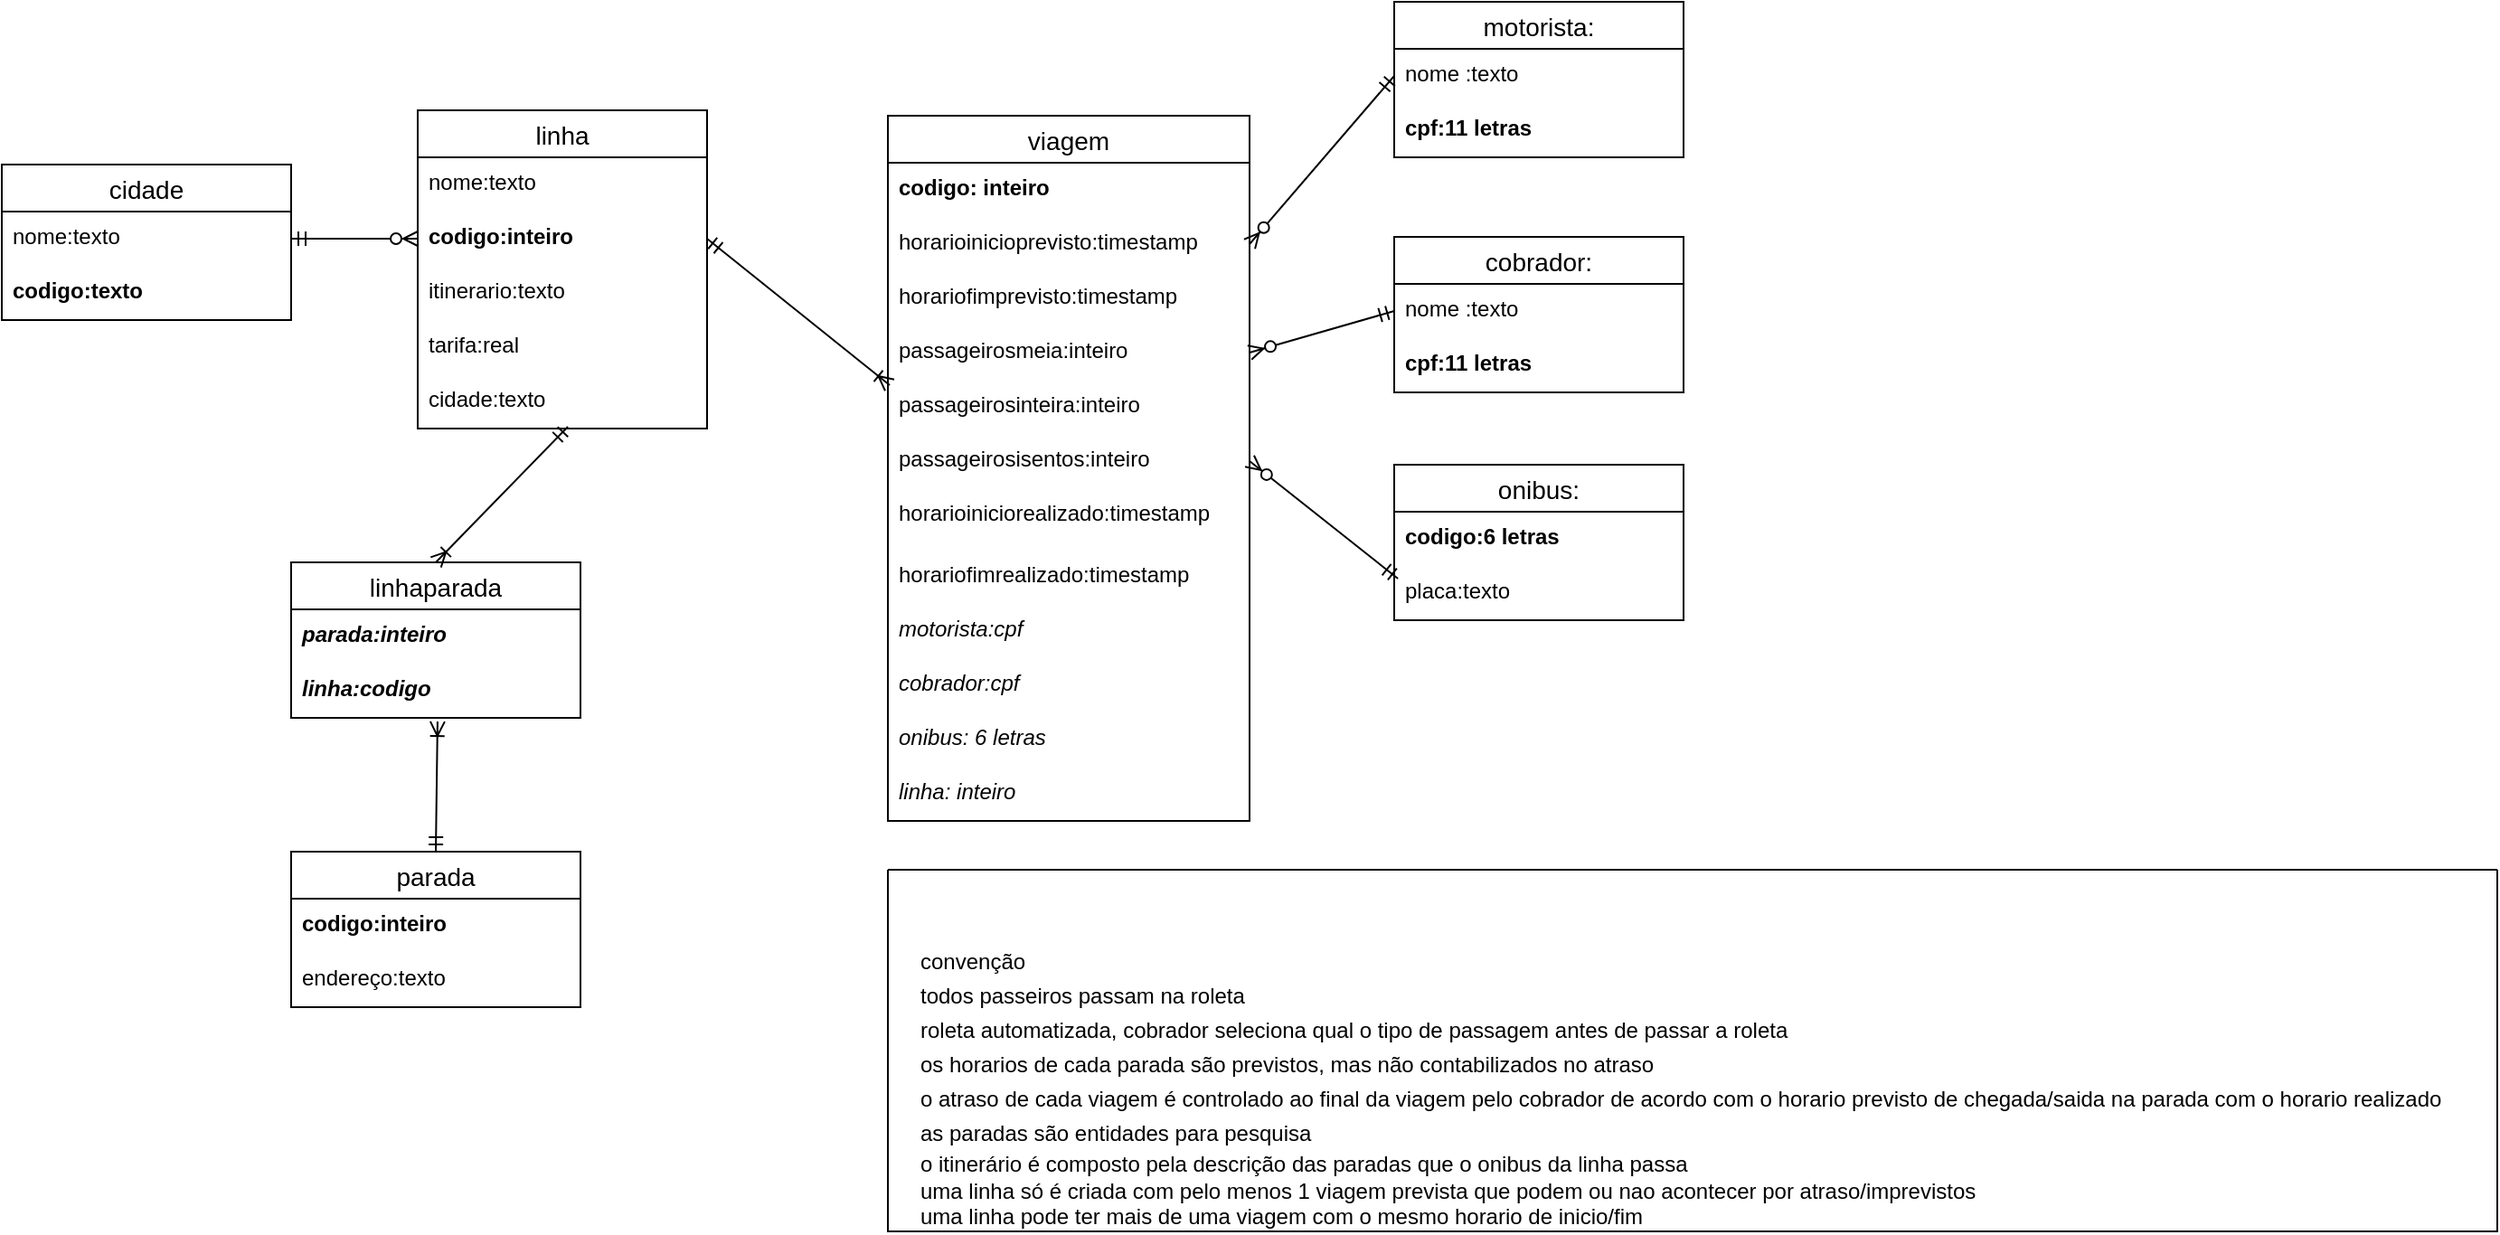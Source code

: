 <mxfile version="14.7.6" type="device"><diagram id="zOuTjhXFRAmMAJiA_lTP" name="Page-1"><mxGraphModel dx="1422" dy="705" grid="1" gridSize="10" guides="1" tooltips="1" connect="1" arrows="1" fold="1" page="1" pageScale="1" pageWidth="827" pageHeight="1169" math="0" shadow="0"><root><mxCell id="0"/><mxCell id="1" parent="0"/><mxCell id="7Izeor5k_941lBzq_8Ys-14" value="cidade" style="swimlane;fontStyle=0;childLayout=stackLayout;horizontal=1;startSize=26;horizontalStack=0;resizeParent=1;resizeParentMax=0;resizeLast=0;collapsible=1;marginBottom=0;align=center;fontSize=14;" vertex="1" parent="1"><mxGeometry x="10" y="130" width="160" height="86" as="geometry"/></mxCell><mxCell id="7Izeor5k_941lBzq_8Ys-15" value="nome:texto" style="text;strokeColor=none;fillColor=none;spacingLeft=4;spacingRight=4;overflow=hidden;rotatable=0;points=[[0,0.5],[1,0.5]];portConstraint=eastwest;fontSize=12;" vertex="1" parent="7Izeor5k_941lBzq_8Ys-14"><mxGeometry y="26" width="160" height="30" as="geometry"/></mxCell><mxCell id="7Izeor5k_941lBzq_8Ys-16" value="codigo:texto" style="text;strokeColor=none;fillColor=none;spacingLeft=4;spacingRight=4;overflow=hidden;rotatable=0;points=[[0,0.5],[1,0.5]];portConstraint=eastwest;fontSize=12;fontStyle=1" vertex="1" parent="7Izeor5k_941lBzq_8Ys-14"><mxGeometry y="56" width="160" height="30" as="geometry"/></mxCell><mxCell id="7Izeor5k_941lBzq_8Ys-18" value="linha" style="swimlane;fontStyle=0;childLayout=stackLayout;horizontal=1;startSize=26;horizontalStack=0;resizeParent=1;resizeParentMax=0;resizeLast=0;collapsible=1;marginBottom=0;align=center;fontSize=14;" vertex="1" parent="1"><mxGeometry x="240" y="100" width="160" height="176" as="geometry"/></mxCell><mxCell id="7Izeor5k_941lBzq_8Ys-19" value="nome:texto" style="text;strokeColor=none;fillColor=none;spacingLeft=4;spacingRight=4;overflow=hidden;rotatable=0;points=[[0,0.5],[1,0.5]];portConstraint=eastwest;fontSize=12;" vertex="1" parent="7Izeor5k_941lBzq_8Ys-18"><mxGeometry y="26" width="160" height="30" as="geometry"/></mxCell><mxCell id="7Izeor5k_941lBzq_8Ys-20" value="codigo:inteiro" style="text;strokeColor=none;fillColor=none;spacingLeft=4;spacingRight=4;overflow=hidden;rotatable=0;points=[[0,0.5],[1,0.5]];portConstraint=eastwest;fontSize=12;fontStyle=1" vertex="1" parent="7Izeor5k_941lBzq_8Ys-18"><mxGeometry y="56" width="160" height="30" as="geometry"/></mxCell><mxCell id="7Izeor5k_941lBzq_8Ys-21" value="itinerario:texto" style="text;strokeColor=none;fillColor=none;spacingLeft=4;spacingRight=4;overflow=hidden;rotatable=0;points=[[0,0.5],[1,0.5]];portConstraint=eastwest;fontSize=12;" vertex="1" parent="7Izeor5k_941lBzq_8Ys-18"><mxGeometry y="86" width="160" height="30" as="geometry"/></mxCell><mxCell id="7Izeor5k_941lBzq_8Ys-68" value="tarifa:real" style="text;strokeColor=none;fillColor=none;spacingLeft=4;spacingRight=4;overflow=hidden;rotatable=0;points=[[0,0.5],[1,0.5]];portConstraint=eastwest;fontSize=12;" vertex="1" parent="7Izeor5k_941lBzq_8Ys-18"><mxGeometry y="116" width="160" height="30" as="geometry"/></mxCell><mxCell id="7Izeor5k_941lBzq_8Ys-70" value="cidade:texto" style="text;strokeColor=none;fillColor=none;spacingLeft=4;spacingRight=4;overflow=hidden;rotatable=0;points=[[0,0.5],[1,0.5]];portConstraint=eastwest;fontSize=12;" vertex="1" parent="7Izeor5k_941lBzq_8Ys-18"><mxGeometry y="146" width="160" height="30" as="geometry"/></mxCell><mxCell id="7Izeor5k_941lBzq_8Ys-22" value="cobrador:" style="swimlane;fontStyle=0;childLayout=stackLayout;horizontal=1;startSize=26;horizontalStack=0;resizeParent=1;resizeParentMax=0;resizeLast=0;collapsible=1;marginBottom=0;align=center;fontSize=14;" vertex="1" parent="1"><mxGeometry x="780" y="170" width="160" height="86" as="geometry"/></mxCell><mxCell id="7Izeor5k_941lBzq_8Ys-23" value="nome :texto" style="text;strokeColor=none;fillColor=none;spacingLeft=4;spacingRight=4;overflow=hidden;rotatable=0;points=[[0,0.5],[1,0.5]];portConstraint=eastwest;fontSize=12;" vertex="1" parent="7Izeor5k_941lBzq_8Ys-22"><mxGeometry y="26" width="160" height="30" as="geometry"/></mxCell><mxCell id="7Izeor5k_941lBzq_8Ys-24" value="cpf:11 letras" style="text;strokeColor=none;fillColor=none;spacingLeft=4;spacingRight=4;overflow=hidden;rotatable=0;points=[[0,0.5],[1,0.5]];portConstraint=eastwest;fontSize=12;fontStyle=1" vertex="1" parent="7Izeor5k_941lBzq_8Ys-22"><mxGeometry y="56" width="160" height="30" as="geometry"/></mxCell><mxCell id="7Izeor5k_941lBzq_8Ys-26" value="linhaparada" style="swimlane;fontStyle=0;childLayout=stackLayout;horizontal=1;startSize=26;horizontalStack=0;resizeParent=1;resizeParentMax=0;resizeLast=0;collapsible=1;marginBottom=0;align=center;fontSize=14;" vertex="1" parent="1"><mxGeometry x="170" y="350" width="160" height="86" as="geometry"/></mxCell><mxCell id="7Izeor5k_941lBzq_8Ys-27" value="parada:inteiro" style="text;strokeColor=none;fillColor=none;spacingLeft=4;spacingRight=4;overflow=hidden;rotatable=0;points=[[0,0.5],[1,0.5]];portConstraint=eastwest;fontSize=12;fontStyle=3" vertex="1" parent="7Izeor5k_941lBzq_8Ys-26"><mxGeometry y="26" width="160" height="30" as="geometry"/></mxCell><mxCell id="7Izeor5k_941lBzq_8Ys-28" value="linha:codigo" style="text;strokeColor=none;fillColor=none;spacingLeft=4;spacingRight=4;overflow=hidden;rotatable=0;points=[[0,0.5],[1,0.5]];portConstraint=eastwest;fontSize=12;fontStyle=3" vertex="1" parent="7Izeor5k_941lBzq_8Ys-26"><mxGeometry y="56" width="160" height="30" as="geometry"/></mxCell><mxCell id="7Izeor5k_941lBzq_8Ys-30" value="viagem" style="swimlane;fontStyle=0;childLayout=stackLayout;horizontal=1;startSize=26;horizontalStack=0;resizeParent=1;resizeParentMax=0;resizeLast=0;collapsible=1;marginBottom=0;align=center;fontSize=14;" vertex="1" parent="1"><mxGeometry x="500" y="103" width="200" height="390" as="geometry"/></mxCell><mxCell id="7Izeor5k_941lBzq_8Ys-67" value="codigo: inteiro" style="text;strokeColor=none;fillColor=none;spacingLeft=4;spacingRight=4;overflow=hidden;rotatable=0;points=[[0,0.5],[1,0.5]];portConstraint=eastwest;fontSize=12;fontStyle=1" vertex="1" parent="7Izeor5k_941lBzq_8Ys-30"><mxGeometry y="26" width="200" height="30" as="geometry"/></mxCell><mxCell id="7Izeor5k_941lBzq_8Ys-31" value="horarioinicioprevisto:timestamp" style="text;strokeColor=none;fillColor=none;spacingLeft=4;spacingRight=4;overflow=hidden;rotatable=0;points=[[0,0.5],[1,0.5]];portConstraint=eastwest;fontSize=12;" vertex="1" parent="7Izeor5k_941lBzq_8Ys-30"><mxGeometry y="56" width="200" height="30" as="geometry"/></mxCell><mxCell id="7Izeor5k_941lBzq_8Ys-32" value="horariofimprevisto:timestamp" style="text;strokeColor=none;fillColor=none;spacingLeft=4;spacingRight=4;overflow=hidden;rotatable=0;points=[[0,0.5],[1,0.5]];portConstraint=eastwest;fontSize=12;" vertex="1" parent="7Izeor5k_941lBzq_8Ys-30"><mxGeometry y="86" width="200" height="30" as="geometry"/></mxCell><mxCell id="7Izeor5k_941lBzq_8Ys-33" value="passageirosmeia:inteiro" style="text;strokeColor=none;fillColor=none;spacingLeft=4;spacingRight=4;overflow=hidden;rotatable=0;points=[[0,0.5],[1,0.5]];portConstraint=eastwest;fontSize=12;" vertex="1" parent="7Izeor5k_941lBzq_8Ys-30"><mxGeometry y="116" width="200" height="30" as="geometry"/></mxCell><mxCell id="7Izeor5k_941lBzq_8Ys-43" value="passageirosinteira:inteiro" style="text;strokeColor=none;fillColor=none;spacingLeft=4;spacingRight=4;overflow=hidden;rotatable=0;points=[[0,0.5],[1,0.5]];portConstraint=eastwest;fontSize=12;" vertex="1" parent="7Izeor5k_941lBzq_8Ys-30"><mxGeometry y="146" width="200" height="30" as="geometry"/></mxCell><mxCell id="7Izeor5k_941lBzq_8Ys-44" value="passageirosisentos:inteiro" style="text;strokeColor=none;fillColor=none;spacingLeft=4;spacingRight=4;overflow=hidden;rotatable=0;points=[[0,0.5],[1,0.5]];portConstraint=eastwest;fontSize=12;" vertex="1" parent="7Izeor5k_941lBzq_8Ys-30"><mxGeometry y="176" width="200" height="30" as="geometry"/></mxCell><mxCell id="7Izeor5k_941lBzq_8Ys-45" value="horarioiniciorealizado:timestamp" style="text;strokeColor=none;fillColor=none;spacingLeft=4;spacingRight=4;overflow=hidden;rotatable=0;points=[[0,0.5],[1,0.5]];portConstraint=eastwest;fontSize=12;" vertex="1" parent="7Izeor5k_941lBzq_8Ys-30"><mxGeometry y="206" width="200" height="34" as="geometry"/></mxCell><mxCell id="7Izeor5k_941lBzq_8Ys-46" value="horariofimrealizado:timestamp" style="text;strokeColor=none;fillColor=none;spacingLeft=4;spacingRight=4;overflow=hidden;rotatable=0;points=[[0,0.5],[1,0.5]];portConstraint=eastwest;fontSize=12;" vertex="1" parent="7Izeor5k_941lBzq_8Ys-30"><mxGeometry y="240" width="200" height="30" as="geometry"/></mxCell><mxCell id="7Izeor5k_941lBzq_8Ys-59" value="motorista:cpf" style="text;strokeColor=none;fillColor=none;spacingLeft=4;spacingRight=4;overflow=hidden;rotatable=0;points=[[0,0.5],[1,0.5]];portConstraint=eastwest;fontSize=12;fontStyle=2" vertex="1" parent="7Izeor5k_941lBzq_8Ys-30"><mxGeometry y="270" width="200" height="30" as="geometry"/></mxCell><mxCell id="7Izeor5k_941lBzq_8Ys-65" value="cobrador:cpf" style="text;strokeColor=none;fillColor=none;spacingLeft=4;spacingRight=4;overflow=hidden;rotatable=0;points=[[0,0.5],[1,0.5]];portConstraint=eastwest;fontSize=12;fontStyle=2" vertex="1" parent="7Izeor5k_941lBzq_8Ys-30"><mxGeometry y="300" width="200" height="30" as="geometry"/></mxCell><mxCell id="7Izeor5k_941lBzq_8Ys-66" value="onibus: 6 letras" style="text;strokeColor=none;fillColor=none;spacingLeft=4;spacingRight=4;overflow=hidden;rotatable=0;points=[[0,0.5],[1,0.5]];portConstraint=eastwest;fontSize=12;fontStyle=2" vertex="1" parent="7Izeor5k_941lBzq_8Ys-30"><mxGeometry y="330" width="200" height="30" as="geometry"/></mxCell><mxCell id="7Izeor5k_941lBzq_8Ys-69" value="linha: inteiro" style="text;strokeColor=none;fillColor=none;spacingLeft=4;spacingRight=4;overflow=hidden;rotatable=0;points=[[0,0.5],[1,0.5]];portConstraint=eastwest;fontSize=12;fontStyle=2" vertex="1" parent="7Izeor5k_941lBzq_8Ys-30"><mxGeometry y="360" width="200" height="30" as="geometry"/></mxCell><mxCell id="7Izeor5k_941lBzq_8Ys-34" value="onibus:" style="swimlane;fontStyle=0;childLayout=stackLayout;horizontal=1;startSize=26;horizontalStack=0;resizeParent=1;resizeParentMax=0;resizeLast=0;collapsible=1;marginBottom=0;align=center;fontSize=14;" vertex="1" parent="1"><mxGeometry x="780" y="296" width="160" height="86" as="geometry"/></mxCell><mxCell id="7Izeor5k_941lBzq_8Ys-35" value="codigo:6 letras" style="text;strokeColor=none;fillColor=none;spacingLeft=4;spacingRight=4;overflow=hidden;rotatable=0;points=[[0,0.5],[1,0.5]];portConstraint=eastwest;fontSize=12;fontStyle=1" vertex="1" parent="7Izeor5k_941lBzq_8Ys-34"><mxGeometry y="26" width="160" height="30" as="geometry"/></mxCell><mxCell id="7Izeor5k_941lBzq_8Ys-36" value="placa:texto" style="text;strokeColor=none;fillColor=none;spacingLeft=4;spacingRight=4;overflow=hidden;rotatable=0;points=[[0,0.5],[1,0.5]];portConstraint=eastwest;fontSize=12;" vertex="1" parent="7Izeor5k_941lBzq_8Ys-34"><mxGeometry y="56" width="160" height="30" as="geometry"/></mxCell><mxCell id="7Izeor5k_941lBzq_8Ys-38" value="motorista:" style="swimlane;fontStyle=0;childLayout=stackLayout;horizontal=1;startSize=26;horizontalStack=0;resizeParent=1;resizeParentMax=0;resizeLast=0;collapsible=1;marginBottom=0;align=center;fontSize=14;" vertex="1" parent="1"><mxGeometry x="780" y="40" width="160" height="86" as="geometry"/></mxCell><mxCell id="7Izeor5k_941lBzq_8Ys-39" value="nome :texto" style="text;strokeColor=none;fillColor=none;spacingLeft=4;spacingRight=4;overflow=hidden;rotatable=0;points=[[0,0.5],[1,0.5]];portConstraint=eastwest;fontSize=12;fontStyle=0" vertex="1" parent="7Izeor5k_941lBzq_8Ys-38"><mxGeometry y="26" width="160" height="30" as="geometry"/></mxCell><mxCell id="7Izeor5k_941lBzq_8Ys-40" value="cpf:11 letras" style="text;strokeColor=none;fillColor=none;spacingLeft=4;spacingRight=4;overflow=hidden;rotatable=0;points=[[0,0.5],[1,0.5]];portConstraint=eastwest;fontSize=12;fontStyle=1" vertex="1" parent="7Izeor5k_941lBzq_8Ys-38"><mxGeometry y="56" width="160" height="30" as="geometry"/></mxCell><mxCell id="7Izeor5k_941lBzq_8Ys-48" value="" style="fontSize=12;html=1;endArrow=ERzeroToMany;endFill=1;entryX=0;entryY=0.5;entryDx=0;entryDy=0;exitX=1;exitY=0.5;exitDx=0;exitDy=0;startArrow=ERmandOne;startFill=0;" edge="1" parent="1" source="7Izeor5k_941lBzq_8Ys-15" target="7Izeor5k_941lBzq_8Ys-20"><mxGeometry width="100" height="100" relative="1" as="geometry"><mxPoint x="360" y="410" as="sourcePoint"/><mxPoint x="460" y="310" as="targetPoint"/></mxGeometry></mxCell><mxCell id="7Izeor5k_941lBzq_8Ys-49" value="" style="fontSize=12;html=1;endArrow=ERmandOne;endFill=0;startArrow=ERoneToMany;startFill=0;exitX=0.5;exitY=0;exitDx=0;exitDy=0;entryX=0.519;entryY=0.967;entryDx=0;entryDy=0;entryPerimeter=0;" edge="1" parent="1" source="7Izeor5k_941lBzq_8Ys-26" target="7Izeor5k_941lBzq_8Ys-70"><mxGeometry width="100" height="100" relative="1" as="geometry"><mxPoint x="313" y="370" as="sourcePoint"/><mxPoint x="313" y="270" as="targetPoint"/></mxGeometry></mxCell><mxCell id="7Izeor5k_941lBzq_8Ys-50" value="" style="swimlane;startSize=0;" vertex="1" parent="1"><mxGeometry x="500" y="520" width="890" height="200" as="geometry"><mxRectangle x="470" y="470" width="50" height="40" as="alternateBounds"/></mxGeometry></mxCell><mxCell id="7Izeor5k_941lBzq_8Ys-51" value="&lt;br&gt;&lt;table cellspacing=&quot;0&quot; border=&quot;0&quot;&gt;&#9;&lt;colgroup width=&quot;85&quot;&gt;&lt;/colgroup&gt;&#9;&lt;tbody&gt;&lt;tr&gt;&#9;&#9;&lt;td height=&quot;17&quot;&gt;convenção&lt;/td&gt;&#9;&lt;/tr&gt;&#9;&lt;tr&gt;&#9;&#9;&lt;td height=&quot;17&quot;&gt;todos passeiros passam na roleta&lt;/td&gt;&#9;&lt;/tr&gt;&#9;&lt;tr&gt;&#9;&#9;&lt;td height=&quot;17&quot;&gt;roleta automatizada, cobrador seleciona qual o tipo de passagem antes de passar a roleta&lt;/td&gt;&#9;&lt;/tr&gt;&#9;&lt;tr&gt;&#9;&#9;&lt;td height=&quot;17&quot;&gt;os horarios de cada parada são previstos, mas não contabilizados no atraso&lt;/td&gt;&#9;&lt;/tr&gt;&#9;&lt;tr&gt;&#9;&#9;&lt;td height=&quot;17&quot;&gt;o atraso de cada viagem é controlado ao final da viagem pelo cobrador de acordo com o horario previsto de chegada/saida na parada com o horario realizado&lt;/td&gt;&#9;&lt;/tr&gt;&#9;&lt;tr&gt;&#9;&#9;&lt;td height=&quot;17&quot;&gt;as paradas são entidades para pesquisa&lt;/td&gt;&#9;&lt;/tr&gt;&#9;&lt;tr&gt;&#9;&#9;&lt;td height=&quot;17&quot;&gt;o itinerário é composto pela descrição das paradas que o onibus da linha passa&lt;br&gt;uma linha só é criada com pelo menos 1 viagem prevista que podem ou nao acontecer por atraso/imprevistos&lt;br&gt;uma linha pode ter mais de uma viagem com o mesmo horario de inicio/fim&lt;/td&gt;&#9;&lt;/tr&gt;&lt;/tbody&gt;&lt;/table&gt;" style="text;html=1;align=left;verticalAlign=top;resizable=0;points=[];autosize=1;strokeColor=none;horizontal=1;" vertex="1" parent="7Izeor5k_941lBzq_8Ys-50"><mxGeometry x="15" y="20" width="860" height="180" as="geometry"/></mxCell><mxCell id="7Izeor5k_941lBzq_8Ys-52" value="" style="fontSize=12;html=1;endArrow=ERoneToMany;endFill=0;entryX=0.005;entryY=0.1;entryDx=0;entryDy=0;exitX=1;exitY=0.5;exitDx=0;exitDy=0;startArrow=ERmandOne;startFill=0;entryPerimeter=0;" edge="1" parent="1" source="7Izeor5k_941lBzq_8Ys-20" target="7Izeor5k_941lBzq_8Ys-43"><mxGeometry width="100" height="100" relative="1" as="geometry"><mxPoint x="180" y="231" as="sourcePoint"/><mxPoint x="250" y="231" as="targetPoint"/></mxGeometry></mxCell><mxCell id="7Izeor5k_941lBzq_8Ys-53" value="" style="fontSize=12;html=1;endArrow=ERmandOne;endFill=0;entryX=0;entryY=0.5;entryDx=0;entryDy=0;exitX=1;exitY=0.5;exitDx=0;exitDy=0;startArrow=ERzeroToMany;startFill=1;" edge="1" parent="1" source="7Izeor5k_941lBzq_8Ys-31" target="7Izeor5k_941lBzq_8Ys-39"><mxGeometry width="100" height="100" relative="1" as="geometry"><mxPoint x="410" y="231" as="sourcePoint"/><mxPoint x="510" y="154" as="targetPoint"/></mxGeometry></mxCell><mxCell id="7Izeor5k_941lBzq_8Ys-54" value="" style="fontSize=12;html=1;endArrow=ERmandOne;endFill=0;entryX=0;entryY=0.5;entryDx=0;entryDy=0;startArrow=ERzeroToMany;startFill=1;exitX=1;exitY=0.5;exitDx=0;exitDy=0;" edge="1" parent="1" source="7Izeor5k_941lBzq_8Ys-33" target="7Izeor5k_941lBzq_8Ys-23"><mxGeometry width="100" height="100" relative="1" as="geometry"><mxPoint x="710" y="154" as="sourcePoint"/><mxPoint x="790" y="91" as="targetPoint"/></mxGeometry></mxCell><mxCell id="7Izeor5k_941lBzq_8Ys-55" value="" style="fontSize=12;html=1;endArrow=ERmandOne;endFill=0;entryX=0.013;entryY=0.233;entryDx=0;entryDy=0;startArrow=ERzeroToMany;startFill=1;exitX=1;exitY=0.5;exitDx=0;exitDy=0;entryPerimeter=0;" edge="1" parent="1" source="7Izeor5k_941lBzq_8Ys-44" target="7Izeor5k_941lBzq_8Ys-36"><mxGeometry width="100" height="100" relative="1" as="geometry"><mxPoint x="710" y="214" as="sourcePoint"/><mxPoint x="790" y="221" as="targetPoint"/></mxGeometry></mxCell><mxCell id="7Izeor5k_941lBzq_8Ys-56" value="parada" style="swimlane;fontStyle=0;childLayout=stackLayout;horizontal=1;startSize=26;horizontalStack=0;resizeParent=1;resizeParentMax=0;resizeLast=0;collapsible=1;marginBottom=0;align=center;fontSize=14;" vertex="1" parent="1"><mxGeometry x="170" y="510" width="160" height="86" as="geometry"/></mxCell><mxCell id="7Izeor5k_941lBzq_8Ys-57" value="codigo:inteiro" style="text;strokeColor=none;fillColor=none;spacingLeft=4;spacingRight=4;overflow=hidden;rotatable=0;points=[[0,0.5],[1,0.5]];portConstraint=eastwest;fontSize=12;fontStyle=1" vertex="1" parent="7Izeor5k_941lBzq_8Ys-56"><mxGeometry y="26" width="160" height="30" as="geometry"/></mxCell><mxCell id="7Izeor5k_941lBzq_8Ys-58" value="endereço:texto" style="text;strokeColor=none;fillColor=none;spacingLeft=4;spacingRight=4;overflow=hidden;rotatable=0;points=[[0,0.5],[1,0.5]];portConstraint=eastwest;fontSize=12;" vertex="1" parent="7Izeor5k_941lBzq_8Ys-56"><mxGeometry y="56" width="160" height="30" as="geometry"/></mxCell><mxCell id="7Izeor5k_941lBzq_8Ys-60" value="" style="fontSize=12;html=1;endArrow=ERoneToMany;endFill=0;startArrow=ERmandOne;startFill=0;entryX=0.506;entryY=1.067;entryDx=0;entryDy=0;entryPerimeter=0;exitX=0.5;exitY=0;exitDx=0;exitDy=0;" edge="1" parent="1" source="7Izeor5k_941lBzq_8Ys-56" target="7Izeor5k_941lBzq_8Ys-28"><mxGeometry width="100" height="100" relative="1" as="geometry"><mxPoint x="320" y="519" as="sourcePoint"/><mxPoint x="319.5" y="456" as="targetPoint"/></mxGeometry></mxCell><mxCell id="7Izeor5k_941lBzq_8Ys-71" style="edgeStyle=none;rounded=0;orthogonalLoop=1;jettySize=auto;html=1;exitX=0.75;exitY=0;exitDx=0;exitDy=0;startArrow=ERmandOne;startFill=0;endArrow=ERmandOne;endFill=0;" edge="1" parent="1" source="7Izeor5k_941lBzq_8Ys-26" target="7Izeor5k_941lBzq_8Ys-26"><mxGeometry relative="1" as="geometry"/></mxCell></root></mxGraphModel></diagram></mxfile>